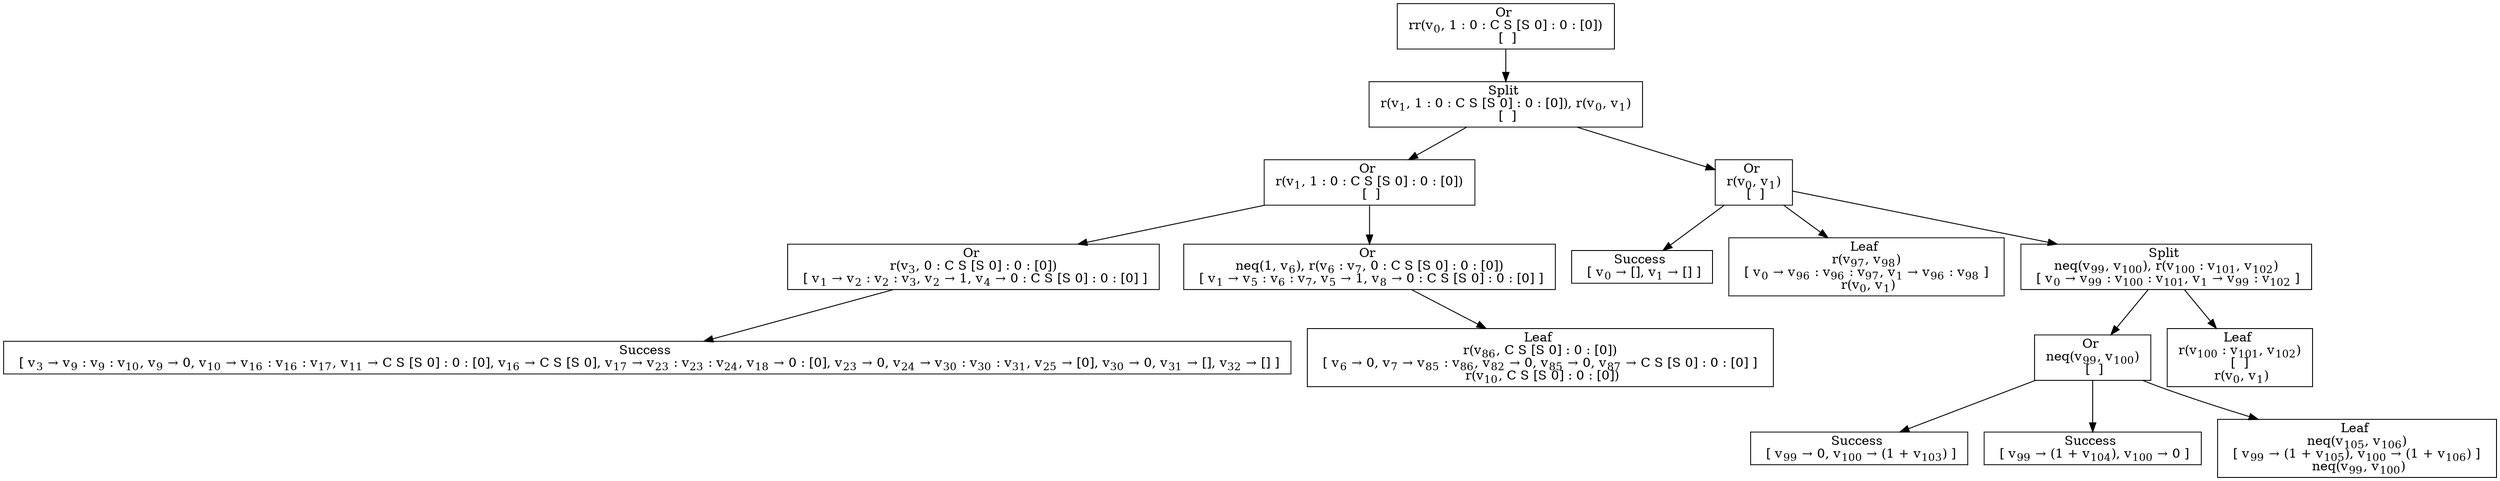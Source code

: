 digraph {
    graph [rankdir=TB
          ,bgcolor=transparent];
    node [shape=box
         ,fillcolor=white
         ,style=filled];
    0 [label=<Or <BR/> rr(v<SUB>0</SUB>, 1 : 0 : C S [S 0] : 0 : [0]) <BR/>  [  ] >];
    1 [label=<Split <BR/> r(v<SUB>1</SUB>, 1 : 0 : C S [S 0] : 0 : [0]), r(v<SUB>0</SUB>, v<SUB>1</SUB>) <BR/>  [  ] >];
    2 [label=<Or <BR/> r(v<SUB>1</SUB>, 1 : 0 : C S [S 0] : 0 : [0]) <BR/>  [  ] >];
    3 [label=<Or <BR/> r(v<SUB>0</SUB>, v<SUB>1</SUB>) <BR/>  [  ] >];
    4 [label=<Or <BR/> r(v<SUB>3</SUB>, 0 : C S [S 0] : 0 : [0]) <BR/>  [ v<SUB>1</SUB> &rarr; v<SUB>2</SUB> : v<SUB>2</SUB> : v<SUB>3</SUB>, v<SUB>2</SUB> &rarr; 1, v<SUB>4</SUB> &rarr; 0 : C S [S 0] : 0 : [0] ] >];
    5 [label=<Or <BR/> neq(1, v<SUB>6</SUB>), r(v<SUB>6</SUB> : v<SUB>7</SUB>, 0 : C S [S 0] : 0 : [0]) <BR/>  [ v<SUB>1</SUB> &rarr; v<SUB>5</SUB> : v<SUB>6</SUB> : v<SUB>7</SUB>, v<SUB>5</SUB> &rarr; 1, v<SUB>8</SUB> &rarr; 0 : C S [S 0] : 0 : [0] ] >];
    6 [label=<Success <BR/>  [ v<SUB>3</SUB> &rarr; v<SUB>9</SUB> : v<SUB>9</SUB> : v<SUB>10</SUB>, v<SUB>9</SUB> &rarr; 0, v<SUB>10</SUB> &rarr; v<SUB>16</SUB> : v<SUB>16</SUB> : v<SUB>17</SUB>, v<SUB>11</SUB> &rarr; C S [S 0] : 0 : [0], v<SUB>16</SUB> &rarr; C S [S 0], v<SUB>17</SUB> &rarr; v<SUB>23</SUB> : v<SUB>23</SUB> : v<SUB>24</SUB>, v<SUB>18</SUB> &rarr; 0 : [0], v<SUB>23</SUB> &rarr; 0, v<SUB>24</SUB> &rarr; v<SUB>30</SUB> : v<SUB>30</SUB> : v<SUB>31</SUB>, v<SUB>25</SUB> &rarr; [0], v<SUB>30</SUB> &rarr; 0, v<SUB>31</SUB> &rarr; [], v<SUB>32</SUB> &rarr; [] ] >];
    7 [label=<Leaf <BR/> r(v<SUB>86</SUB>, C S [S 0] : 0 : [0]) <BR/>  [ v<SUB>6</SUB> &rarr; 0, v<SUB>7</SUB> &rarr; v<SUB>85</SUB> : v<SUB>86</SUB>, v<SUB>82</SUB> &rarr; 0, v<SUB>85</SUB> &rarr; 0, v<SUB>87</SUB> &rarr; C S [S 0] : 0 : [0] ]  <BR/> r(v<SUB>10</SUB>, C S [S 0] : 0 : [0])>];
    8 [label=<Success <BR/>  [ v<SUB>0</SUB> &rarr; [], v<SUB>1</SUB> &rarr; [] ] >];
    9 [label=<Leaf <BR/> r(v<SUB>97</SUB>, v<SUB>98</SUB>) <BR/>  [ v<SUB>0</SUB> &rarr; v<SUB>96</SUB> : v<SUB>96</SUB> : v<SUB>97</SUB>, v<SUB>1</SUB> &rarr; v<SUB>96</SUB> : v<SUB>98</SUB> ]  <BR/> r(v<SUB>0</SUB>, v<SUB>1</SUB>)>];
    10 [label=<Split <BR/> neq(v<SUB>99</SUB>, v<SUB>100</SUB>), r(v<SUB>100</SUB> : v<SUB>101</SUB>, v<SUB>102</SUB>) <BR/>  [ v<SUB>0</SUB> &rarr; v<SUB>99</SUB> : v<SUB>100</SUB> : v<SUB>101</SUB>, v<SUB>1</SUB> &rarr; v<SUB>99</SUB> : v<SUB>102</SUB> ] >];
    11 [label=<Or <BR/> neq(v<SUB>99</SUB>, v<SUB>100</SUB>) <BR/>  [  ] >];
    12 [label=<Leaf <BR/> r(v<SUB>100</SUB> : v<SUB>101</SUB>, v<SUB>102</SUB>) <BR/>  [  ]  <BR/> r(v<SUB>0</SUB>, v<SUB>1</SUB>)>];
    13 [label=<Success <BR/>  [ v<SUB>99</SUB> &rarr; 0, v<SUB>100</SUB> &rarr; (1 + v<SUB>103</SUB>) ] >];
    14 [label=<Success <BR/>  [ v<SUB>99</SUB> &rarr; (1 + v<SUB>104</SUB>), v<SUB>100</SUB> &rarr; 0 ] >];
    15 [label=<Leaf <BR/> neq(v<SUB>105</SUB>, v<SUB>106</SUB>) <BR/>  [ v<SUB>99</SUB> &rarr; (1 + v<SUB>105</SUB>), v<SUB>100</SUB> &rarr; (1 + v<SUB>106</SUB>) ]  <BR/> neq(v<SUB>99</SUB>, v<SUB>100</SUB>)>];
    0 -> 1 [label=""];
    1 -> 2 [label=""];
    1 -> 3 [label=""];
    2 -> 4 [label=""];
    2 -> 5 [label=""];
    3 -> 8 [label=""];
    3 -> 9 [label=""];
    3 -> 10 [label=""];
    4 -> 6 [label=""];
    5 -> 7 [label=""];
    10 -> 11 [label=""];
    10 -> 12 [label=""];
    11 -> 13 [label=""];
    11 -> 14 [label=""];
    11 -> 15 [label=""];
}
